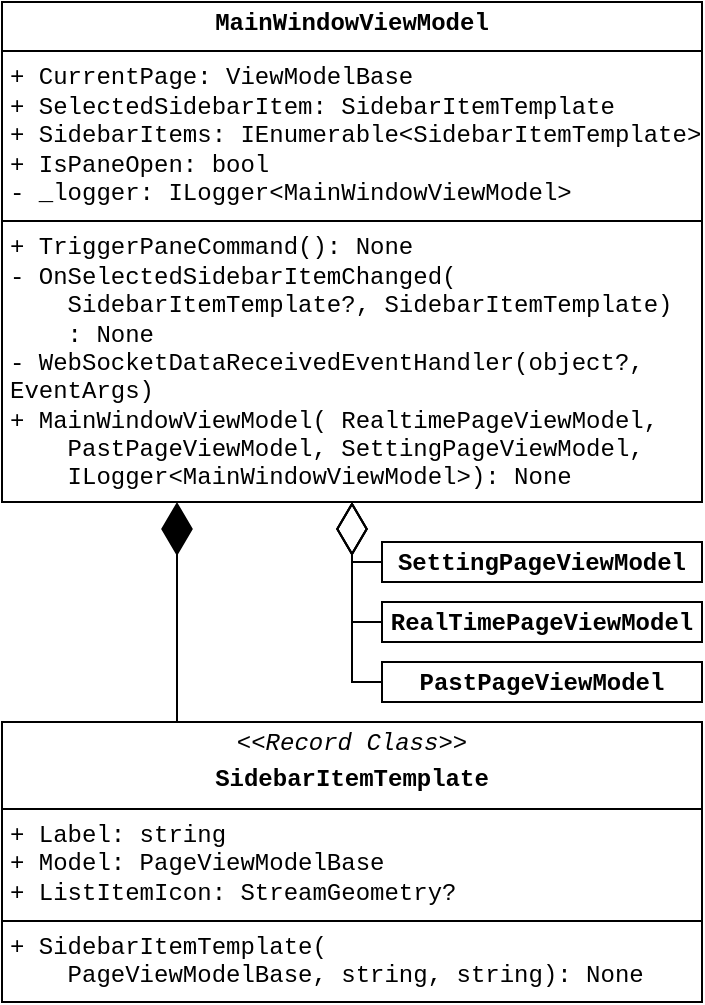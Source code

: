 <mxfile version="26.0.16">
  <diagram id="C5RBs43oDa-KdzZeNtuy" name="Page-1">
    <mxGraphModel dx="1919" dy="667" grid="1" gridSize="10" guides="1" tooltips="1" connect="1" arrows="1" fold="1" page="1" pageScale="1" pageWidth="827" pageHeight="1169" math="0" shadow="0">
      <root>
        <mxCell id="WIyWlLk6GJQsqaUBKTNV-0" />
        <mxCell id="WIyWlLk6GJQsqaUBKTNV-1" parent="WIyWlLk6GJQsqaUBKTNV-0" />
        <mxCell id="tdhdE12NGqEqcWBik6Mc-14" value="&lt;p style=&quot;margin:0px;margin-top:4px;text-align:center;&quot;&gt;&lt;b style=&quot;background-color: transparent; color: light-dark(rgb(0, 0, 0), rgb(255, 255, 255));&quot;&gt;MainWindowViewModel&lt;/b&gt;&lt;/p&gt;&lt;hr size=&quot;1&quot; style=&quot;border-style:solid;&quot;&gt;&lt;p style=&quot;margin:0px;margin-left:4px;&quot;&gt;+ CurrentPage: ViewModelBase&lt;/p&gt;&lt;p style=&quot;margin:0px;margin-left:4px;&quot;&gt;+ SelectedSidebarItem:&amp;nbsp;&lt;span style=&quot;background-color: transparent; color: light-dark(rgb(0, 0, 0), rgb(255, 255, 255));&quot;&gt;SidebarItemTemplate&lt;/span&gt;&lt;/p&gt;&lt;p style=&quot;margin:0px;margin-left:4px;&quot;&gt;&lt;span style=&quot;background-color: transparent; color: light-dark(rgb(0, 0, 0), rgb(255, 255, 255));&quot;&gt;+ SidebarItems: IEnumerable&amp;lt;SidebarItemTemplate&amp;gt;&lt;/span&gt;&lt;/p&gt;&lt;p style=&quot;margin:0px;margin-left:4px;&quot;&gt;&lt;span style=&quot;background-color: transparent; color: light-dark(rgb(0, 0, 0), rgb(255, 255, 255));&quot;&gt;+ IsPaneOpen: bool&lt;/span&gt;&lt;/p&gt;&lt;p style=&quot;margin:0px;margin-left:4px;&quot;&gt;&lt;span style=&quot;background-color: transparent; color: light-dark(rgb(0, 0, 0), rgb(255, 255, 255));&quot;&gt;- _logger: ILogger&amp;lt;MainWindowViewModel&amp;gt;&lt;/span&gt;&lt;/p&gt;&lt;hr size=&quot;1&quot; style=&quot;border-style:solid;&quot;&gt;&lt;p style=&quot;margin:0px;margin-left:4px;&quot;&gt;+ TriggerPaneCommand(): None&lt;/p&gt;&lt;p style=&quot;margin:0px;margin-left:4px;&quot;&gt;- OnSelectedSidebarItemChanged(&lt;/p&gt;&lt;p style=&quot;margin:0px;margin-left:4px;&quot;&gt;&lt;span style=&quot;background-color: transparent; color: light-dark(rgb(0, 0, 0), rgb(255, 255, 255));&quot;&gt;&amp;nbsp; &amp;nbsp; SidebarItemTemplate?, SidebarItemTemplate)&lt;/span&gt;&lt;/p&gt;&lt;p style=&quot;margin:0px;margin-left:4px;&quot;&gt;&lt;span style=&quot;background-color: transparent; color: light-dark(rgb(0, 0, 0), rgb(255, 255, 255));&quot;&gt;&amp;nbsp; &amp;nbsp; : None&lt;/span&gt;&lt;/p&gt;&lt;p style=&quot;margin:0px;margin-left:4px;&quot;&gt;&lt;span style=&quot;background-color: transparent; color: light-dark(rgb(0, 0, 0), rgb(255, 255, 255));&quot;&gt;- WebSocketDataReceivedEventHandler(object?, EventArgs)&lt;/span&gt;&lt;/p&gt;&lt;p style=&quot;margin:0px;margin-left:4px;&quot;&gt;&lt;span style=&quot;background-color: transparent; color: light-dark(rgb(0, 0, 0), rgb(255, 255, 255));&quot;&gt;+ MainWindowViewModel(&amp;nbsp;&lt;/span&gt;&lt;span style=&quot;background-color: transparent; color: light-dark(rgb(0, 0, 0), rgb(255, 255, 255));&quot;&gt;RealtimePageViewModel,&lt;/span&gt;&lt;/p&gt;&lt;p style=&quot;margin:0px;margin-left:4px;&quot;&gt;&lt;span style=&quot;background-color: transparent; color: light-dark(rgb(0, 0, 0), rgb(255, 255, 255));&quot;&gt;&amp;nbsp; &amp;nbsp; PastPageViewModel,&amp;nbsp;&lt;/span&gt;&lt;span style=&quot;background-color: transparent; color: light-dark(rgb(0, 0, 0), rgb(255, 255, 255));&quot;&gt;SettingPageViewModel,&lt;/span&gt;&lt;/p&gt;&lt;p style=&quot;margin:0px;margin-left:4px;&quot;&gt;&lt;span style=&quot;background-color: transparent; color: light-dark(rgb(0, 0, 0), rgb(255, 255, 255));&quot;&gt;&amp;nbsp; &amp;nbsp; ILogger&amp;lt;MainWindowViewModel&amp;gt;): None&lt;/span&gt;&lt;/p&gt;" style="verticalAlign=top;align=left;overflow=fill;html=1;whiteSpace=wrap;fontFamily=Courier New;" parent="WIyWlLk6GJQsqaUBKTNV-1" vertex="1">
          <mxGeometry x="-760" y="40" width="350" height="250" as="geometry" />
        </mxCell>
        <mxCell id="oTBLRReWAmkt54Fq7hyp-0" value="&lt;p style=&quot;margin:0px;margin-top:4px;text-align:center;&quot;&gt;&lt;i&gt;&amp;lt;&amp;lt;Record Class&amp;gt;&amp;gt;&lt;/i&gt;&lt;b style=&quot;background-color: transparent; color: light-dark(rgb(0, 0, 0), rgb(255, 255, 255));&quot;&gt;&lt;/b&gt;&lt;/p&gt;&lt;p style=&quot;margin:0px;margin-top:4px;text-align:center;&quot;&gt;&lt;b style=&quot;background-color: transparent; color: light-dark(rgb(0, 0, 0), rgb(255, 255, 255));&quot;&gt;SidebarItemTemplate&lt;/b&gt;&lt;/p&gt;&lt;hr size=&quot;1&quot; style=&quot;border-style:solid;&quot;&gt;&lt;p style=&quot;margin:0px;margin-left:4px;&quot;&gt;+ Label: string&lt;/p&gt;&lt;p style=&quot;margin:0px;margin-left:4px;&quot;&gt;+ Model: PageViewModelBase&lt;/p&gt;&lt;p style=&quot;margin:0px;margin-left:4px;&quot;&gt;+ ListItemIcon: StreamGeometry?&lt;/p&gt;&lt;hr size=&quot;1&quot; style=&quot;border-style:solid;&quot;&gt;&lt;p style=&quot;margin:0px;margin-left:4px;&quot;&gt;+ SidebarItemTemplate(&lt;/p&gt;&lt;p style=&quot;margin:0px;margin-left:4px;&quot;&gt;&amp;nbsp; &amp;nbsp; PageViewModelBase, string, string): None&lt;/p&gt;" style="verticalAlign=top;align=left;overflow=fill;html=1;whiteSpace=wrap;fontFamily=Courier New;" parent="WIyWlLk6GJQsqaUBKTNV-1" vertex="1">
          <mxGeometry x="-760" y="400" width="350" height="140" as="geometry" />
        </mxCell>
        <mxCell id="oTBLRReWAmkt54Fq7hyp-1" value="" style="endArrow=diamondThin;endFill=1;endSize=24;html=1;rounded=0;entryX=0.25;entryY=1;entryDx=0;entryDy=0;exitX=0.25;exitY=0;exitDx=0;exitDy=0;edgeStyle=elbowEdgeStyle;elbow=vertical;" parent="WIyWlLk6GJQsqaUBKTNV-1" source="oTBLRReWAmkt54Fq7hyp-0" target="tdhdE12NGqEqcWBik6Mc-14" edge="1">
          <mxGeometry width="160" relative="1" as="geometry">
            <mxPoint x="-540" y="40" as="sourcePoint" />
            <mxPoint x="-380" y="40" as="targetPoint" />
            <Array as="points">
              <mxPoint x="-630" y="380" />
            </Array>
          </mxGeometry>
        </mxCell>
        <mxCell id="fMxEUmqwQ7s9iF9VRDST-0" value="&lt;p style=&quot;margin:0px;margin-top:4px;text-align:center;&quot;&gt;&lt;b style=&quot;background-color: transparent; color: light-dark(rgb(0, 0, 0), rgb(255, 255, 255));&quot;&gt;SettingPageViewModel&lt;/b&gt;&lt;/p&gt;" style="verticalAlign=top;align=left;overflow=fill;html=1;whiteSpace=wrap;fontFamily=Courier New;" vertex="1" parent="WIyWlLk6GJQsqaUBKTNV-1">
          <mxGeometry x="-570" y="310" width="160" height="20" as="geometry" />
        </mxCell>
        <mxCell id="fMxEUmqwQ7s9iF9VRDST-1" value="&lt;p style=&quot;margin:0px;margin-top:4px;text-align:center;&quot;&gt;&lt;b&gt;RealTimePageViewModel&lt;/b&gt;&lt;/p&gt;" style="verticalAlign=top;align=left;overflow=fill;html=1;whiteSpace=wrap;fontFamily=Courier New;" vertex="1" parent="WIyWlLk6GJQsqaUBKTNV-1">
          <mxGeometry x="-570" y="340" width="160" height="20" as="geometry" />
        </mxCell>
        <mxCell id="fMxEUmqwQ7s9iF9VRDST-2" value="&lt;p style=&quot;margin:0px;margin-top:4px;text-align:center;&quot;&gt;&lt;b&gt;PastPageViewModel&lt;/b&gt;&lt;/p&gt;" style="verticalAlign=top;align=left;overflow=fill;html=1;whiteSpace=wrap;fontFamily=Courier New;" vertex="1" parent="WIyWlLk6GJQsqaUBKTNV-1">
          <mxGeometry x="-570" y="370" width="160" height="20" as="geometry" />
        </mxCell>
        <mxCell id="fMxEUmqwQ7s9iF9VRDST-3" value="" style="endArrow=diamondThin;endFill=0;endSize=24;html=1;rounded=0;entryX=0.5;entryY=1;entryDx=0;entryDy=0;exitX=0;exitY=0.5;exitDx=0;exitDy=0;edgeStyle=orthogonalEdgeStyle;" edge="1" parent="WIyWlLk6GJQsqaUBKTNV-1" source="fMxEUmqwQ7s9iF9VRDST-0" target="tdhdE12NGqEqcWBik6Mc-14">
          <mxGeometry width="160" relative="1" as="geometry">
            <mxPoint x="-550" y="280" as="sourcePoint" />
            <mxPoint x="-390" y="280" as="targetPoint" />
          </mxGeometry>
        </mxCell>
        <mxCell id="fMxEUmqwQ7s9iF9VRDST-4" value="" style="endArrow=diamondThin;endFill=0;endSize=24;html=1;rounded=0;entryX=0.5;entryY=1;entryDx=0;entryDy=0;exitX=0;exitY=0.5;exitDx=0;exitDy=0;edgeStyle=orthogonalEdgeStyle;" edge="1" parent="WIyWlLk6GJQsqaUBKTNV-1" source="fMxEUmqwQ7s9iF9VRDST-1" target="tdhdE12NGqEqcWBik6Mc-14">
          <mxGeometry width="160" relative="1" as="geometry">
            <mxPoint x="-560" y="330" as="sourcePoint" />
            <mxPoint x="-575" y="300" as="targetPoint" />
          </mxGeometry>
        </mxCell>
        <mxCell id="fMxEUmqwQ7s9iF9VRDST-5" value="" style="endArrow=diamondThin;endFill=0;endSize=24;html=1;rounded=0;entryX=0.5;entryY=1;entryDx=0;entryDy=0;exitX=0;exitY=0.5;exitDx=0;exitDy=0;edgeStyle=orthogonalEdgeStyle;" edge="1" parent="WIyWlLk6GJQsqaUBKTNV-1" source="fMxEUmqwQ7s9iF9VRDST-2" target="tdhdE12NGqEqcWBik6Mc-14">
          <mxGeometry width="160" relative="1" as="geometry">
            <mxPoint x="-560" y="360" as="sourcePoint" />
            <mxPoint x="-575" y="300" as="targetPoint" />
          </mxGeometry>
        </mxCell>
      </root>
    </mxGraphModel>
  </diagram>
</mxfile>
